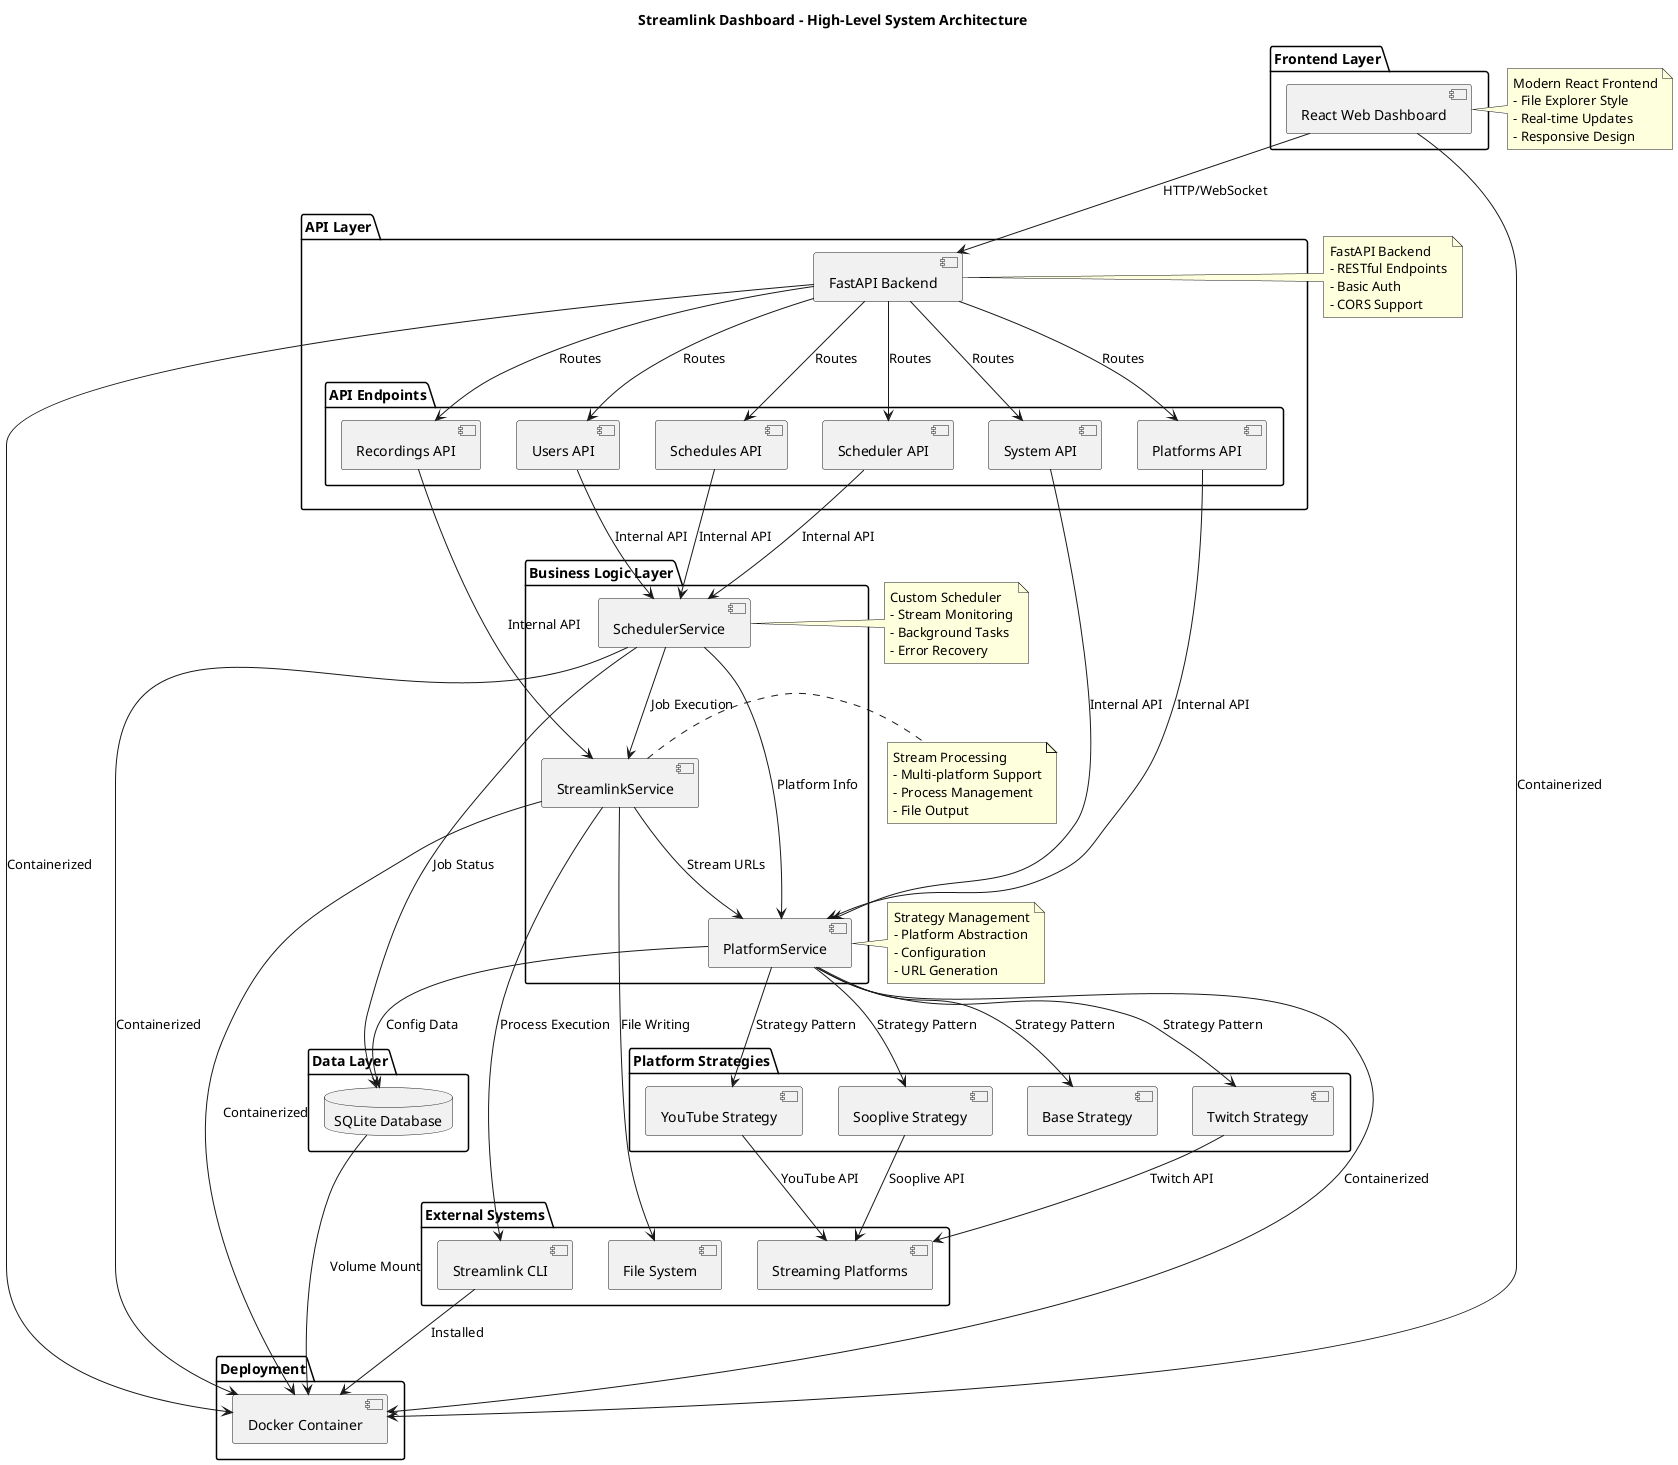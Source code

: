 @startuml Streamlink Dashboard System Architecture

title Streamlink Dashboard - High-Level System Architecture

package "Frontend Layer" {
    [React Web Dashboard] as react_ui
}

package "API Layer" {
    [FastAPI Backend] as fastapi
    
    package "API Endpoints" {
        [Users API] as users_api
        [Recordings API] as recordings_api
        [Schedules API] as schedules_api
        [Platforms API] as platforms_api
        [System API] as system_api
        [Scheduler API] as scheduler_api
    }
}

package "Business Logic Layer" {
    [SchedulerService] as scheduler_service
    [StreamlinkService] as streamlink_service
    [PlatformService] as platform_service
}

package "Platform Strategies" {
    [Twitch Strategy] as twitch_strategy
    [YouTube Strategy] as youtube_strategy
    [Sooplive Strategy] as sooplive_strategy
    [Base Strategy] as base_strategy
}

package "Data Layer" {
    database "SQLite Database" as sqlite
}

package "External Systems" {
    [Streaming Platforms] as platforms
    [File System] as filesystem
    [Streamlink CLI] as streamlink_cli
}

package "Deployment" {
    [Docker Container] as docker
}

' Relationships
react_ui --> fastapi : HTTP/WebSocket
fastapi --> users_api : Routes
fastapi --> recordings_api : Routes
fastapi --> schedules_api : Routes
fastapi --> platforms_api : Routes
fastapi --> system_api : Routes
fastapi --> scheduler_api : Routes

users_api --> scheduler_service : Internal API
recordings_api --> streamlink_service : Internal API
schedules_api --> scheduler_service : Internal API
platforms_api --> platform_service : Internal API
system_api --> platform_service : Internal API
scheduler_api --> scheduler_service : Internal API

scheduler_service --> streamlink_service : Job Execution
scheduler_service --> platform_service : Platform Info
scheduler_service --> sqlite : Job Status
streamlink_service --> platform_service : Stream URLs
streamlink_service --> streamlink_cli : Process Execution
streamlink_service --> filesystem : File Writing
platform_service --> sqlite : Config Data

platform_service --> twitch_strategy : Strategy Pattern
platform_service --> youtube_strategy : Strategy Pattern
platform_service --> sooplive_strategy : Strategy Pattern
platform_service --> base_strategy : Strategy Pattern

twitch_strategy --> platforms : Twitch API
youtube_strategy --> platforms : YouTube API
sooplive_strategy --> platforms : Sooplive API


react_ui --> docker : Containerized
fastapi --> docker : Containerized
scheduler_service --> docker : Containerized
streamlink_service --> docker : Containerized
platform_service --> docker : Containerized
sqlite --> docker : Volume Mount
streamlink_cli --> docker : Installed

note right of react_ui : Modern React Frontend\n- File Explorer Style\n- Real-time Updates\n- Responsive Design
note right of fastapi : FastAPI Backend\n- RESTful Endpoints\n- Basic Auth\n- CORS Support
note right of scheduler_service : Custom Scheduler\n- Stream Monitoring\n- Background Tasks\n- Error Recovery
note right of streamlink_service : Stream Processing\n- Multi-platform Support\n- Process Management\n- File Output
note right of platform_service : Strategy Management\n- Platform Abstraction\n- Configuration\n- URL Generation

@enduml
